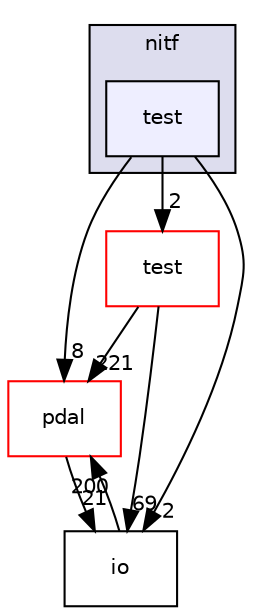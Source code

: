 digraph "pdal/plugins/nitf/test" {
  compound=true
  node [ fontsize="10", fontname="Helvetica"];
  edge [ labelfontsize="10", labelfontname="Helvetica"];
  subgraph clusterdir_820305a1dbf6bdce1c6597d66e243ee1 {
    graph [ bgcolor="#ddddee", pencolor="black", label="nitf" fontname="Helvetica", fontsize="10", URL="dir_820305a1dbf6bdce1c6597d66e243ee1.html"]
  dir_0969003aba5f0213801fa2d588356255 [shape=box, label="test", style="filled", fillcolor="#eeeeff", pencolor="black", URL="dir_0969003aba5f0213801fa2d588356255.html"];
  }
  dir_37e2adedb6e706efcbfadb5213756005 [shape=box label="pdal" fillcolor="white" style="filled" color="red" URL="dir_37e2adedb6e706efcbfadb5213756005.html"];
  dir_88aa5027650279860e272a4a9998da6e [shape=box label="test" fillcolor="white" style="filled" color="red" URL="dir_88aa5027650279860e272a4a9998da6e.html"];
  dir_1d5bbadd870fe047ff237b24e55617ae [shape=box label="io" URL="dir_1d5bbadd870fe047ff237b24e55617ae.html"];
  dir_37e2adedb6e706efcbfadb5213756005->dir_1d5bbadd870fe047ff237b24e55617ae [headlabel="21", labeldistance=1.5 headhref="dir_000050_000044.html"];
  dir_0969003aba5f0213801fa2d588356255->dir_37e2adedb6e706efcbfadb5213756005 [headlabel="8", labeldistance=1.5 headhref="dir_000084_000050.html"];
  dir_0969003aba5f0213801fa2d588356255->dir_88aa5027650279860e272a4a9998da6e [headlabel="2", labeldistance=1.5 headhref="dir_000084_000012.html"];
  dir_0969003aba5f0213801fa2d588356255->dir_1d5bbadd870fe047ff237b24e55617ae [headlabel="2", labeldistance=1.5 headhref="dir_000084_000044.html"];
  dir_88aa5027650279860e272a4a9998da6e->dir_37e2adedb6e706efcbfadb5213756005 [headlabel="221", labeldistance=1.5 headhref="dir_000012_000050.html"];
  dir_88aa5027650279860e272a4a9998da6e->dir_1d5bbadd870fe047ff237b24e55617ae [headlabel="69", labeldistance=1.5 headhref="dir_000012_000044.html"];
  dir_1d5bbadd870fe047ff237b24e55617ae->dir_37e2adedb6e706efcbfadb5213756005 [headlabel="200", labeldistance=1.5 headhref="dir_000044_000050.html"];
}
